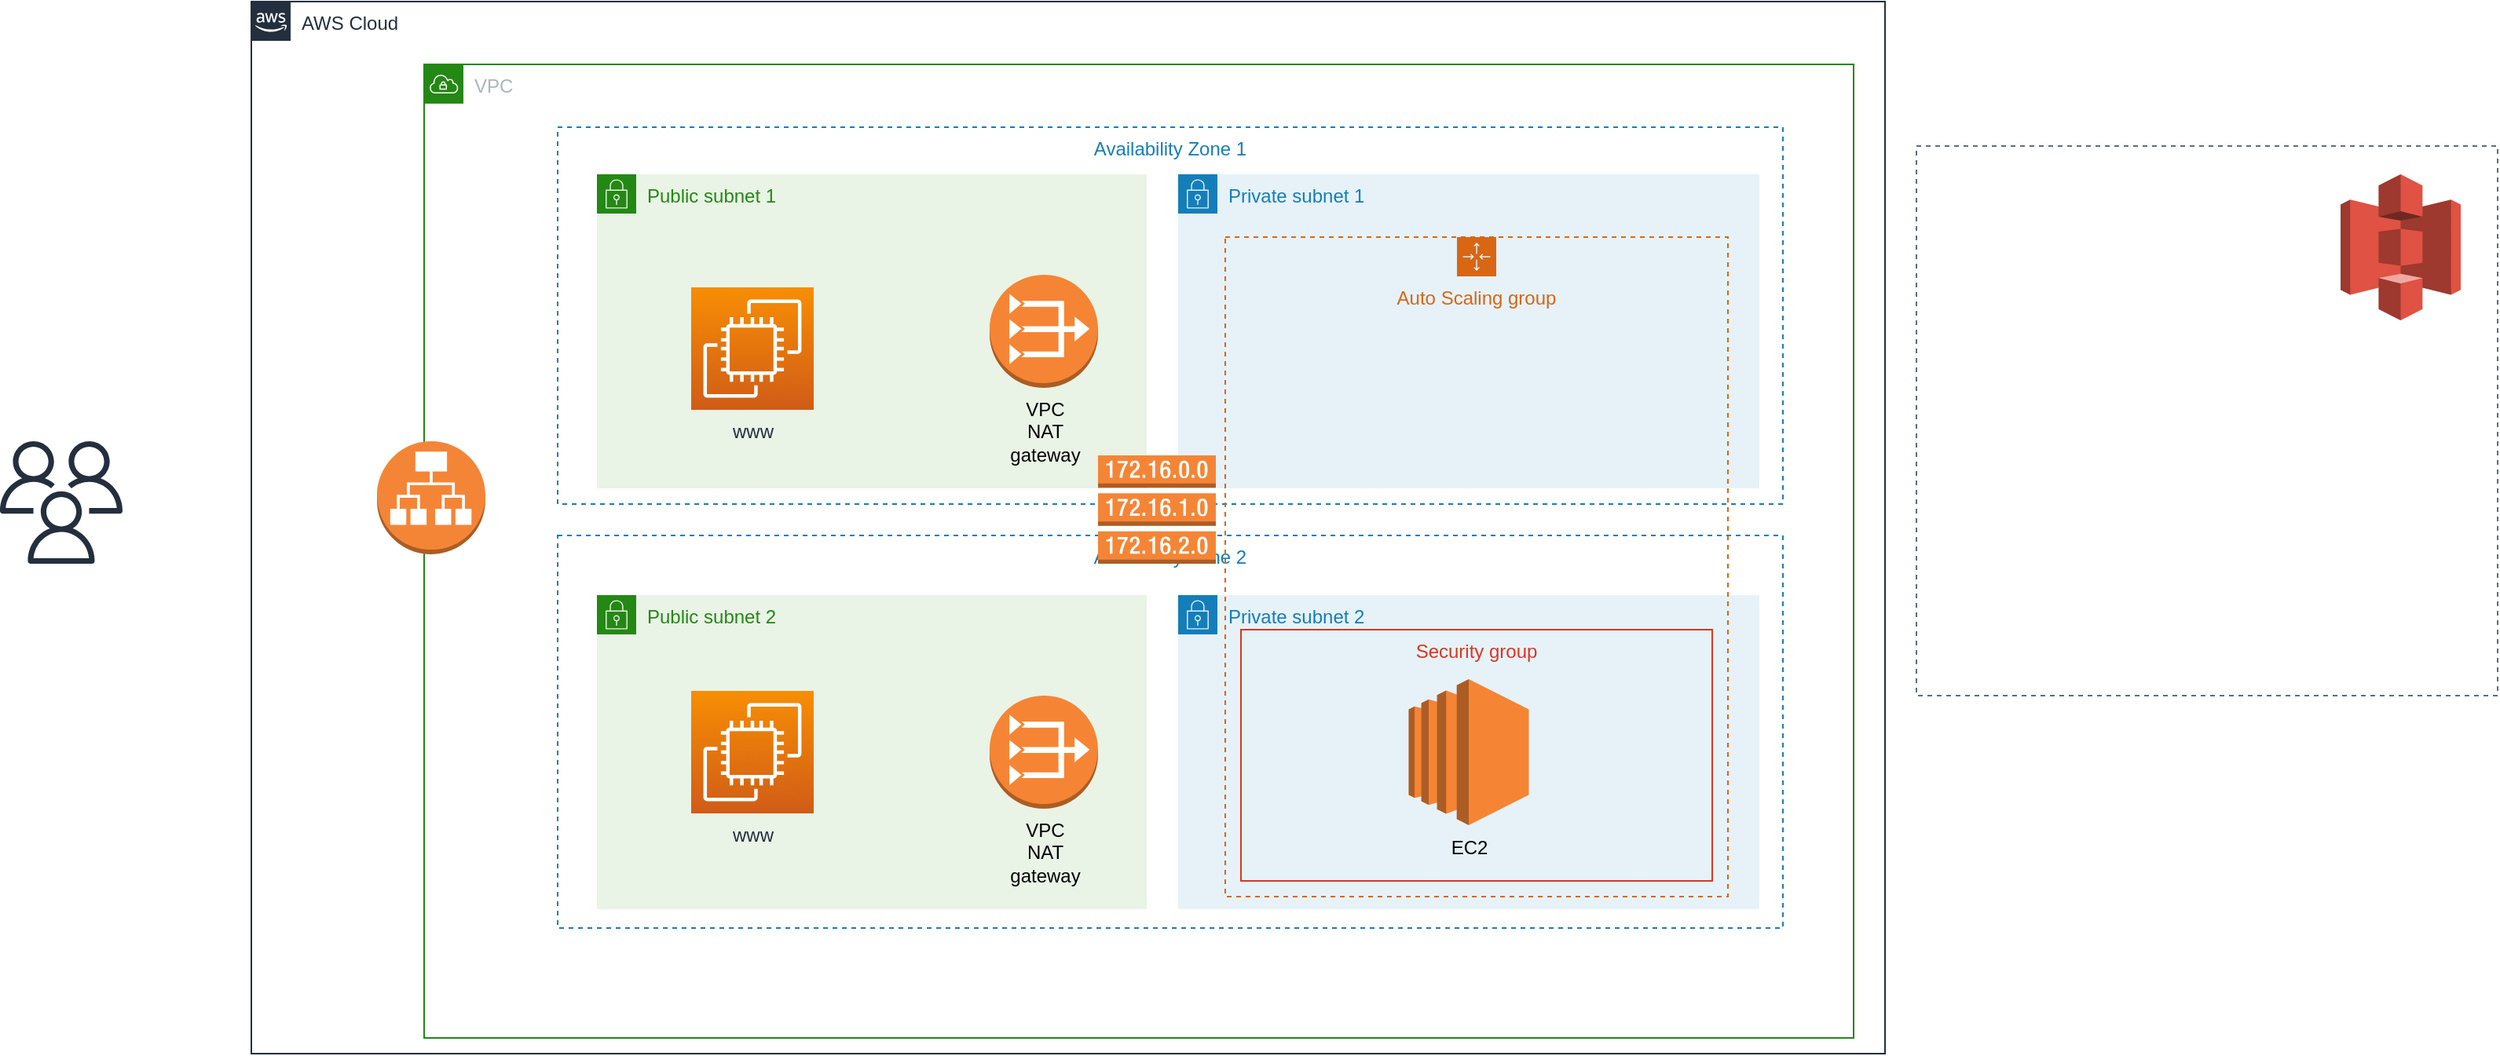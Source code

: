 <mxfile version="12.6.7" type="device"><diagram id="w6SCbllcrJNcNZPKmME7" name="Page-1"><mxGraphModel dx="2182" dy="725" grid="1" gridSize="10" guides="1" tooltips="1" connect="1" arrows="1" fold="1" page="1" pageScale="1" pageWidth="827" pageHeight="1169" math="0" shadow="0"><root><mxCell id="0"/><mxCell id="1" parent="0"/><mxCell id="rSnK4905z4R0xyzr4p02-27" value="" style="fillColor=none;strokeColor=#5A6C86;dashed=1;verticalAlign=top;fontStyle=0;fontColor=#5A6C86;" parent="1" vertex="1"><mxGeometry x="1020" y="102" width="370" height="350" as="geometry"/></mxCell><mxCell id="rSnK4905z4R0xyzr4p02-1" value="AWS Cloud" style="points=[[0,0],[0.25,0],[0.5,0],[0.75,0],[1,0],[1,0.25],[1,0.5],[1,0.75],[1,1],[0.75,1],[0.5,1],[0.25,1],[0,1],[0,0.75],[0,0.5],[0,0.25]];outlineConnect=0;gradientColor=none;html=1;whiteSpace=wrap;fontSize=12;fontStyle=0;shape=mxgraph.aws4.group;grIcon=mxgraph.aws4.group_aws_cloud_alt;strokeColor=#232F3E;fillColor=none;verticalAlign=top;align=left;spacingLeft=30;fontColor=#232F3E;dashed=0;" parent="1" vertex="1"><mxGeometry x="-40" y="10" width="1040" height="670" as="geometry"/></mxCell><mxCell id="rSnK4905z4R0xyzr4p02-5" value="VPC" style="points=[[0,0],[0.25,0],[0.5,0],[0.75,0],[1,0],[1,0.25],[1,0.5],[1,0.75],[1,1],[0.75,1],[0.5,1],[0.25,1],[0,1],[0,0.75],[0,0.5],[0,0.25]];outlineConnect=0;gradientColor=none;html=1;whiteSpace=wrap;fontSize=12;fontStyle=0;shape=mxgraph.aws4.group;grIcon=mxgraph.aws4.group_vpc;strokeColor=#248814;fillColor=none;verticalAlign=top;align=left;spacingLeft=30;fontColor=#AAB7B8;dashed=0;" parent="1" vertex="1"><mxGeometry x="70" y="50" width="910" height="620" as="geometry"/></mxCell><mxCell id="rSnK4905z4R0xyzr4p02-2" value="" style="outlineConnect=0;fontColor=#232F3E;gradientColor=none;fillColor=#232F3E;strokeColor=none;dashed=0;verticalLabelPosition=bottom;verticalAlign=top;align=center;html=1;fontSize=12;fontStyle=0;aspect=fixed;pointerEvents=1;shape=mxgraph.aws4.users;" parent="1" vertex="1"><mxGeometry x="-200" y="290" width="78" height="78" as="geometry"/></mxCell><mxCell id="rSnK4905z4R0xyzr4p02-3" value="Availability Zone 1" style="fillColor=none;strokeColor=#147EBA;dashed=1;verticalAlign=top;fontStyle=0;fontColor=#147EBA;" parent="1" vertex="1"><mxGeometry x="155" y="90" width="780" height="240" as="geometry"/></mxCell><mxCell id="rSnK4905z4R0xyzr4p02-4" value="Availability Zone 2" style="fillColor=none;strokeColor=#147EBA;dashed=1;verticalAlign=top;fontStyle=0;fontColor=#147EBA;" parent="1" vertex="1"><mxGeometry x="155" y="350" width="780" height="250" as="geometry"/></mxCell><mxCell id="rSnK4905z4R0xyzr4p02-7" value="Public subnet 1" style="points=[[0,0],[0.25,0],[0.5,0],[0.75,0],[1,0],[1,0.25],[1,0.5],[1,0.75],[1,1],[0.75,1],[0.5,1],[0.25,1],[0,1],[0,0.75],[0,0.5],[0,0.25]];outlineConnect=0;gradientColor=none;html=1;whiteSpace=wrap;fontSize=12;fontStyle=0;shape=mxgraph.aws4.group;grIcon=mxgraph.aws4.group_security_group;grStroke=0;strokeColor=#248814;fillColor=#E9F3E6;verticalAlign=top;align=left;spacingLeft=30;fontColor=#248814;dashed=0;" parent="1" vertex="1"><mxGeometry x="180" y="120" width="350" height="200" as="geometry"/></mxCell><mxCell id="rSnK4905z4R0xyzr4p02-8" value="Public subnet 2" style="points=[[0,0],[0.25,0],[0.5,0],[0.75,0],[1,0],[1,0.25],[1,0.5],[1,0.75],[1,1],[0.75,1],[0.5,1],[0.25,1],[0,1],[0,0.75],[0,0.5],[0,0.25]];outlineConnect=0;gradientColor=none;html=1;whiteSpace=wrap;fontSize=12;fontStyle=0;shape=mxgraph.aws4.group;grIcon=mxgraph.aws4.group_security_group;grStroke=0;strokeColor=#248814;fillColor=#E9F3E6;verticalAlign=top;align=left;spacingLeft=30;fontColor=#248814;dashed=0;" parent="1" vertex="1"><mxGeometry x="180" y="388" width="350" height="200" as="geometry"/></mxCell><mxCell id="rSnK4905z4R0xyzr4p02-9" value="Private subnet 1" style="points=[[0,0],[0.25,0],[0.5,0],[0.75,0],[1,0],[1,0.25],[1,0.5],[1,0.75],[1,1],[0.75,1],[0.5,1],[0.25,1],[0,1],[0,0.75],[0,0.5],[0,0.25]];outlineConnect=0;gradientColor=none;html=1;whiteSpace=wrap;fontSize=12;fontStyle=0;shape=mxgraph.aws4.group;grIcon=mxgraph.aws4.group_security_group;grStroke=0;strokeColor=#147EBA;fillColor=#E6F2F8;verticalAlign=top;align=left;spacingLeft=30;fontColor=#147EBA;dashed=0;" parent="1" vertex="1"><mxGeometry x="550" y="120" width="370" height="200" as="geometry"/></mxCell><mxCell id="rSnK4905z4R0xyzr4p02-11" value="Private subnet 2" style="points=[[0,0],[0.25,0],[0.5,0],[0.75,0],[1,0],[1,0.25],[1,0.5],[1,0.75],[1,1],[0.75,1],[0.5,1],[0.25,1],[0,1],[0,0.75],[0,0.5],[0,0.25]];outlineConnect=0;gradientColor=none;html=1;whiteSpace=wrap;fontSize=12;fontStyle=0;shape=mxgraph.aws4.group;grIcon=mxgraph.aws4.group_security_group;grStroke=0;strokeColor=#147EBA;fillColor=#E6F2F8;verticalAlign=top;align=left;spacingLeft=30;fontColor=#147EBA;dashed=0;" parent="1" vertex="1"><mxGeometry x="550" y="388" width="370" height="200" as="geometry"/></mxCell><mxCell id="rSnK4905z4R0xyzr4p02-12" value="" style="shape=image;html=1;verticalAlign=top;verticalLabelPosition=bottom;labelBackgroundColor=#ffffff;imageAspect=0;aspect=fixed;image=https://cdn2.iconfinder.com/data/icons/amazon-aws-stencils/100/Compute__Networking_copy_Amazon_VPC_Internet_Gateway-128.png" parent="1" vertex="1"><mxGeometry x="-100" y="265" width="128" height="128" as="geometry"/></mxCell><mxCell id="rSnK4905z4R0xyzr4p02-13" value="VPC&lt;br&gt;NAT&lt;br&gt;gateway" style="outlineConnect=0;dashed=0;verticalLabelPosition=bottom;verticalAlign=top;align=center;html=1;shape=mxgraph.aws3.vpc_nat_gateway;fillColor=#F58534;gradientColor=none;" parent="1" vertex="1"><mxGeometry x="430" y="184" width="69" height="72" as="geometry"/></mxCell><mxCell id="rSnK4905z4R0xyzr4p02-14" value="VPC&lt;br&gt;NAT&lt;br&gt;gateway" style="outlineConnect=0;dashed=0;verticalLabelPosition=bottom;verticalAlign=top;align=center;html=1;shape=mxgraph.aws3.vpc_nat_gateway;fillColor=#F58534;gradientColor=none;" parent="1" vertex="1"><mxGeometry x="430" y="452" width="69" height="72" as="geometry"/></mxCell><mxCell id="rSnK4905z4R0xyzr4p02-15" value="EC2" style="outlineConnect=0;dashed=0;verticalLabelPosition=bottom;verticalAlign=top;align=center;html=1;shape=mxgraph.aws3.ec2;fillColor=#F58534;gradientColor=none;" parent="1" vertex="1"><mxGeometry x="696.75" y="441.5" width="76.5" height="93" as="geometry"/></mxCell><mxCell id="rSnK4905z4R0xyzr4p02-17" value="Auto Scaling group" style="points=[[0,0],[0.25,0],[0.5,0],[0.75,0],[1,0],[1,0.25],[1,0.5],[1,0.75],[1,1],[0.75,1],[0.5,1],[0.25,1],[0,1],[0,0.75],[0,0.5],[0,0.25]];outlineConnect=0;gradientColor=none;html=1;whiteSpace=wrap;fontSize=12;fontStyle=0;shape=mxgraph.aws4.groupCenter;grIcon=mxgraph.aws4.group_auto_scaling_group;grStroke=1;strokeColor=#D86613;fillColor=none;verticalAlign=top;align=center;fontColor=#D86613;dashed=1;spacingTop=25;" parent="1" vertex="1"><mxGeometry x="580" y="160" width="320" height="420" as="geometry"/></mxCell><mxCell id="rSnK4905z4R0xyzr4p02-19" value="www" style="outlineConnect=0;fontColor=#232F3E;gradientColor=#F78E04;gradientDirection=north;fillColor=#D05C17;strokeColor=#ffffff;dashed=0;verticalLabelPosition=bottom;verticalAlign=top;align=center;html=1;fontSize=12;fontStyle=0;aspect=fixed;shape=mxgraph.aws4.resourceIcon;resIcon=mxgraph.aws4.ec2;" parent="1" vertex="1"><mxGeometry x="240" y="192" width="78" height="78" as="geometry"/></mxCell><mxCell id="rSnK4905z4R0xyzr4p02-20" value="www" style="outlineConnect=0;fontColor=#232F3E;gradientColor=#F78E04;gradientDirection=north;fillColor=#D05C17;strokeColor=#ffffff;dashed=0;verticalLabelPosition=bottom;verticalAlign=top;align=center;html=1;fontSize=12;fontStyle=0;aspect=fixed;shape=mxgraph.aws4.resourceIcon;resIcon=mxgraph.aws4.ec2;" parent="1" vertex="1"><mxGeometry x="240" y="449" width="78" height="78" as="geometry"/></mxCell><mxCell id="rSnK4905z4R0xyzr4p02-21" value="" style="outlineConnect=0;dashed=0;verticalLabelPosition=bottom;verticalAlign=top;align=center;html=1;shape=mxgraph.aws3.application_load_balancer;fillColor=#F58536;gradientColor=none;" parent="1" vertex="1"><mxGeometry x="40" y="290" width="69" height="72" as="geometry"/></mxCell><mxCell id="rSnK4905z4R0xyzr4p02-22" value="Security group" style="fillColor=none;strokeColor=#DD3522;verticalAlign=top;fontStyle=0;fontColor=#DD3522;" parent="1" vertex="1"><mxGeometry x="590" y="410" width="300" height="160" as="geometry"/></mxCell><mxCell id="rSnK4905z4R0xyzr4p02-23" value="" style="outlineConnect=0;dashed=0;verticalLabelPosition=bottom;verticalAlign=top;align=center;html=1;shape=mxgraph.aws3.route_table;fillColor=#F58536;gradientColor=none;" parent="1" vertex="1"><mxGeometry x="499" y="299" width="75" height="69" as="geometry"/></mxCell><mxCell id="rSnK4905z4R0xyzr4p02-25" value="" style="shape=image;html=1;verticalAlign=top;verticalLabelPosition=bottom;labelBackgroundColor=#ffffff;imageAspect=0;aspect=fixed;image=https://cdn2.iconfinder.com/data/icons/amazon-aws-stencils/100/Storage__Content_Delivery_Amazon_S3_Bucket-128.png" parent="1" vertex="1"><mxGeometry x="1050" y="240" width="128" height="128" as="geometry"/></mxCell><mxCell id="rSnK4905z4R0xyzr4p02-26" value="" style="outlineConnect=0;dashed=0;verticalLabelPosition=bottom;verticalAlign=top;align=center;html=1;shape=mxgraph.aws3.s3;fillColor=#E05243;gradientColor=none;" parent="1" vertex="1"><mxGeometry x="1290" y="120" width="76.5" height="93" as="geometry"/></mxCell></root></mxGraphModel></diagram></mxfile>